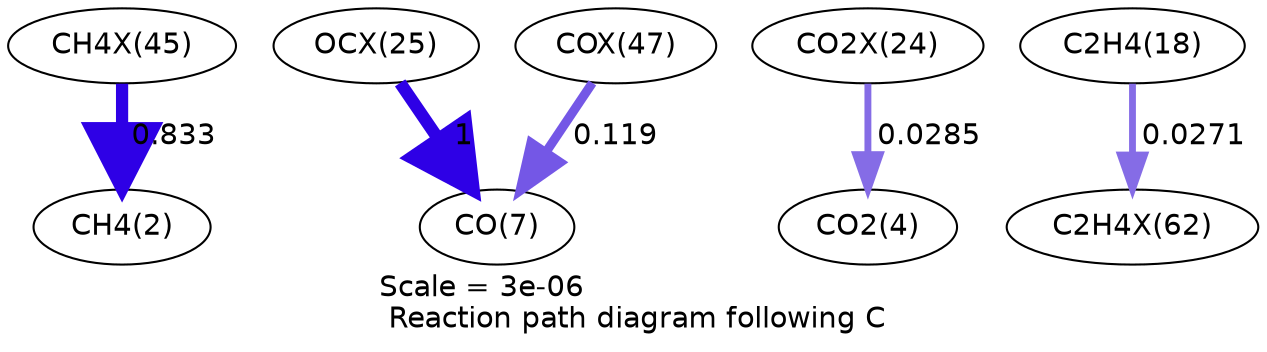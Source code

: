 digraph reaction_paths {
center=1;
s46 -> s4[fontname="Helvetica", penwidth=5.86, arrowsize=2.93, color="0.7, 1.33, 0.9"
, label=" 0.833"];
s42 -> s9[fontname="Helvetica", penwidth=6, arrowsize=3, color="0.7, 1.5, 0.9"
, label=" 1"];
s48 -> s9[fontname="Helvetica", penwidth=4.39, arrowsize=2.2, color="0.7, 0.619, 0.9"
, label=" 0.119"];
s41 -> s6[fontname="Helvetica", penwidth=3.31, arrowsize=1.66, color="0.7, 0.528, 0.9"
, label=" 0.0285"];
s20 -> s58[fontname="Helvetica", penwidth=3.28, arrowsize=1.64, color="0.7, 0.527, 0.9"
, label=" 0.0271"];
s4 [ fontname="Helvetica", label="CH4(2)"];
s6 [ fontname="Helvetica", label="CO2(4)"];
s9 [ fontname="Helvetica", label="CO(7)"];
s20 [ fontname="Helvetica", label="C2H4(18)"];
s41 [ fontname="Helvetica", label="CO2X(24)"];
s42 [ fontname="Helvetica", label="OCX(25)"];
s46 [ fontname="Helvetica", label="CH4X(45)"];
s48 [ fontname="Helvetica", label="COX(47)"];
s58 [ fontname="Helvetica", label="C2H4X(62)"];
 label = "Scale = 3e-06\l Reaction path diagram following C";
 fontname = "Helvetica";
}
